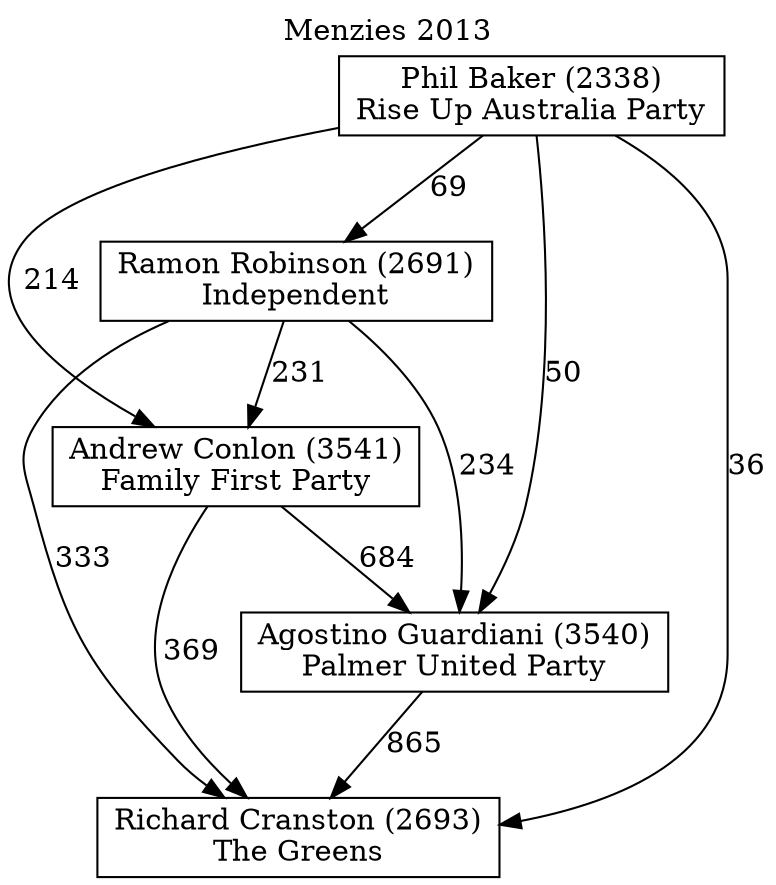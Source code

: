 // House preference flow
digraph "Richard Cranston (2693)_Menzies_2013" {
	graph [label="Menzies 2013" labelloc=t mclimit=10]
	node [shape=box]
	"Agostino Guardiani (3540)" [label="Agostino Guardiani (3540)
Palmer United Party"]
	"Andrew Conlon (3541)" [label="Andrew Conlon (3541)
Family First Party"]
	"Phil Baker (2338)" [label="Phil Baker (2338)
Rise Up Australia Party"]
	"Ramon Robinson (2691)" [label="Ramon Robinson (2691)
Independent"]
	"Richard Cranston (2693)" [label="Richard Cranston (2693)
The Greens"]
	"Agostino Guardiani (3540)" -> "Richard Cranston (2693)" [label=865]
	"Andrew Conlon (3541)" -> "Agostino Guardiani (3540)" [label=684]
	"Andrew Conlon (3541)" -> "Richard Cranston (2693)" [label=369]
	"Phil Baker (2338)" -> "Agostino Guardiani (3540)" [label=50]
	"Phil Baker (2338)" -> "Andrew Conlon (3541)" [label=214]
	"Phil Baker (2338)" -> "Ramon Robinson (2691)" [label=69]
	"Phil Baker (2338)" -> "Richard Cranston (2693)" [label=36]
	"Ramon Robinson (2691)" -> "Agostino Guardiani (3540)" [label=234]
	"Ramon Robinson (2691)" -> "Andrew Conlon (3541)" [label=231]
	"Ramon Robinson (2691)" -> "Richard Cranston (2693)" [label=333]
}
